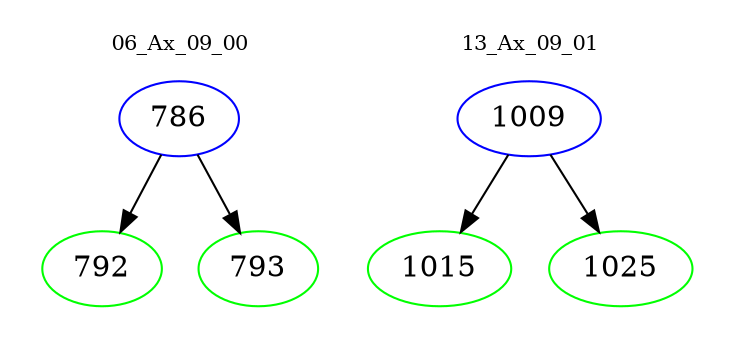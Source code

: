 digraph{
subgraph cluster_0 {
color = white
label = "06_Ax_09_00";
fontsize=10;
T0_786 [label="786", color="blue"]
T0_786 -> T0_792 [color="black"]
T0_792 [label="792", color="green"]
T0_786 -> T0_793 [color="black"]
T0_793 [label="793", color="green"]
}
subgraph cluster_1 {
color = white
label = "13_Ax_09_01";
fontsize=10;
T1_1009 [label="1009", color="blue"]
T1_1009 -> T1_1015 [color="black"]
T1_1015 [label="1015", color="green"]
T1_1009 -> T1_1025 [color="black"]
T1_1025 [label="1025", color="green"]
}
}
